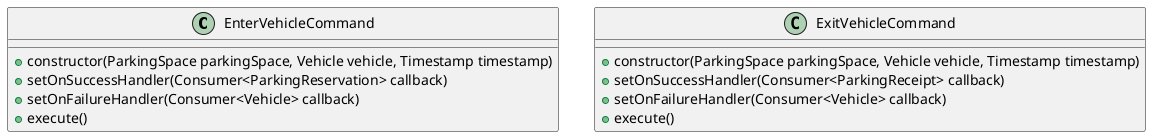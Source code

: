 @startuml
class EnterVehicleCommand {
    + constructor(ParkingSpace parkingSpace, Vehicle vehicle, Timestamp timestamp)
    + setOnSuccessHandler(Consumer<ParkingReservation> callback)
    + setOnFailureHandler(Consumer<Vehicle> callback)
    + execute()
}

class ExitVehicleCommand {
    + constructor(ParkingSpace parkingSpace, Vehicle vehicle, Timestamp timestamp)
    + setOnSuccessHandler(Consumer<ParkingReceipt> callback)
    + setOnFailureHandler(Consumer<Vehicle> callback)
    + execute()
}
@enduml